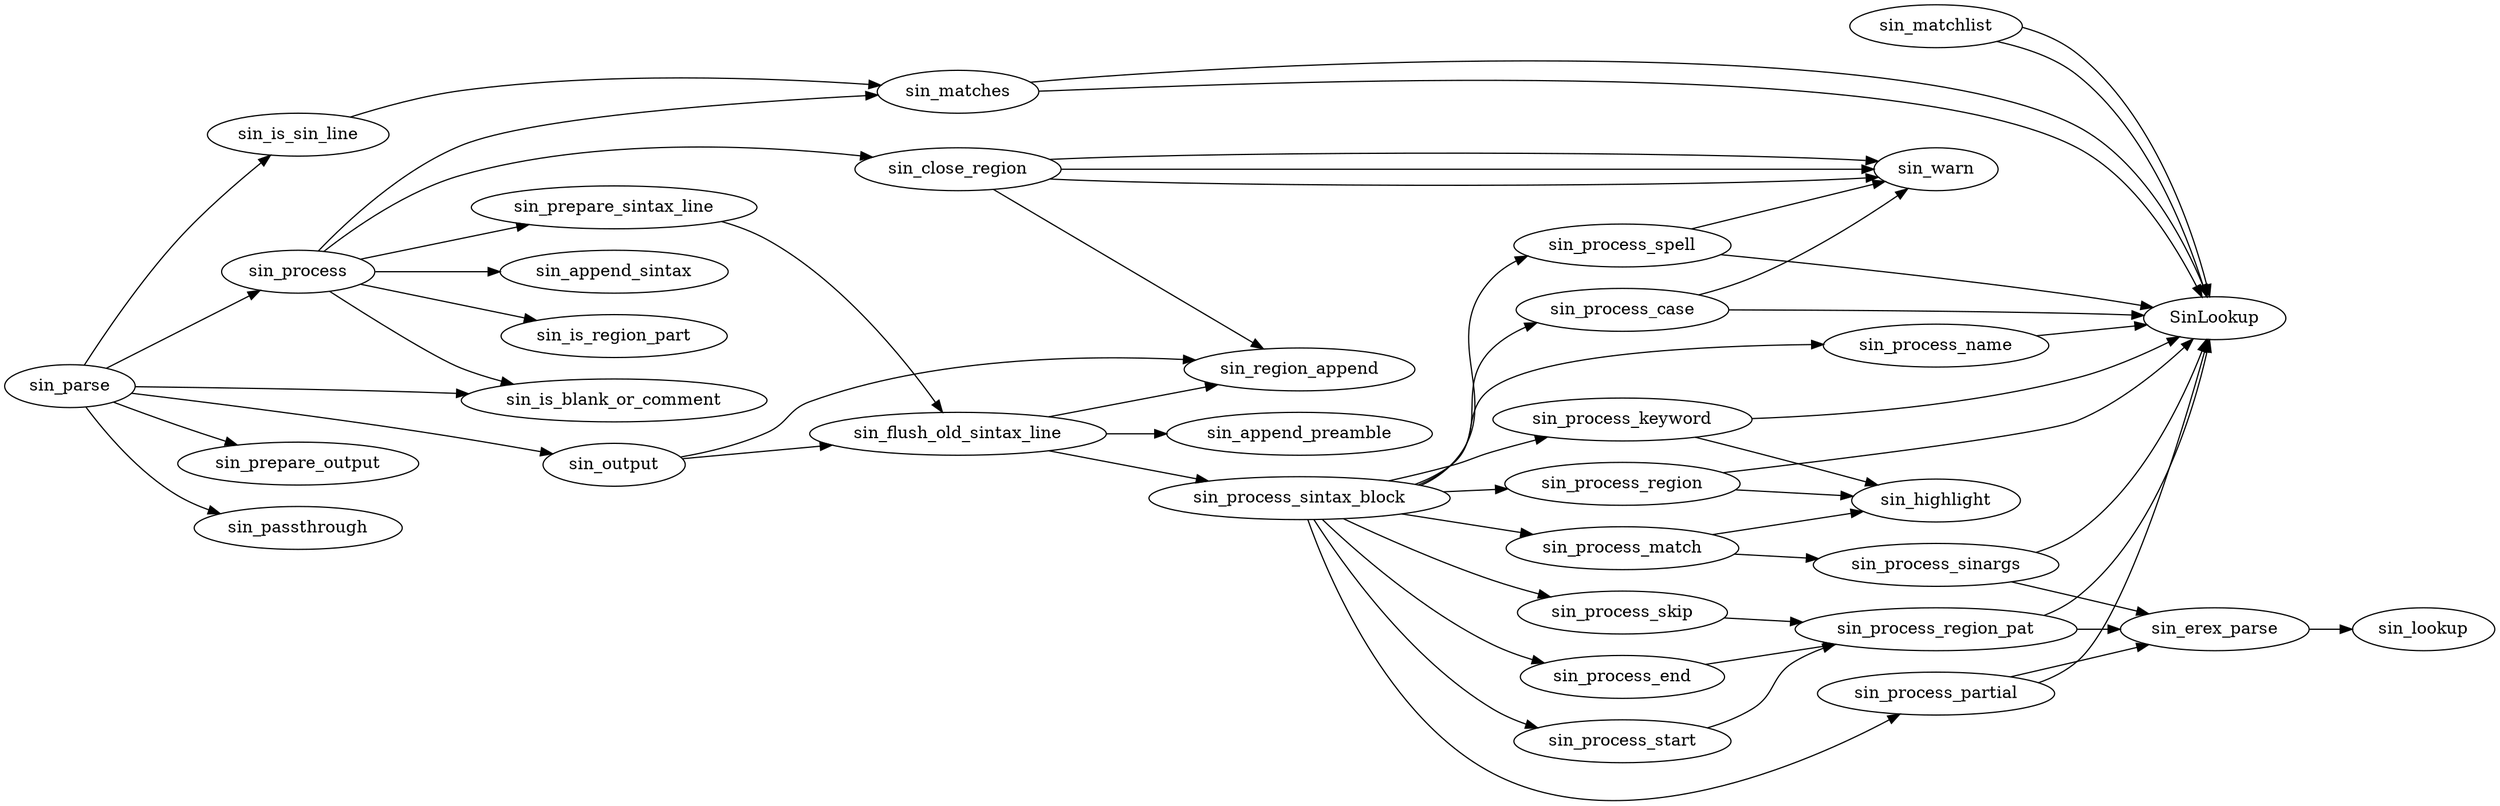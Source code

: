 digraph S {
  rankdir=LR
    SinLookup ;
    sin_append_sintax ;
    sin_append_preamble ;
    sin_close_region           ->  sin_warn;
    sin_close_region           ->  sin_warn;
    sin_close_region           ->  sin_warn;
    sin_close_region           ->  sin_region_append;
    sin_erex_parse             ->  sin_lookup;
    sin_flush_old_sintax_line  ->  sin_append_preamble;
    sin_flush_old_sintax_line  ->  sin_process_sintax_block;
    sin_flush_old_sintax_line  ->  sin_region_append;
    sin_highlight ;
    sin_is_blank_or_comment ;
    sin_is_region_part ;
    sin_is_sin_line            ->  sin_matches;
    sin_lookup ;
    sin_matches                ->  SinLookup;
    sin_matches                ->  SinLookup;
    sin_matchlist              ->  SinLookup;
    sin_matchlist              ->  SinLookup;
    sin_output                 ->  sin_flush_old_sintax_line;
    sin_output                 ->  sin_region_append;
    sin_parse                  ->  sin_prepare_output;
    sin_parse                  ->  sin_is_blank_or_comment;
    sin_parse                  ->  sin_is_sin_line;
    sin_parse                  ->  sin_passthrough;
    sin_parse                  ->  sin_process;
    sin_parse                  ->  sin_output;
    sin_passthrough ;
    sin_prepare_output ;
    sin_prepare_sintax_line    ->  sin_flush_old_sintax_line;
    sin_process                ->  sin_prepare_sintax_line;
    sin_process                ->  sin_is_region_part;
    sin_process                ->  sin_close_region;
    sin_process                ->  sin_matches;
    sin_process                ->  sin_is_blank_or_comment;
    sin_process                ->  sin_append_sintax;
    sin_process_case           ->  SinLookup;
    sin_process_case           ->  sin_warn;
    sin_process_end            ->  sin_process_region_pat;
    sin_process_keyword        ->  SinLookup;
    sin_process_keyword        ->  sin_highlight;
    sin_process_match          ->  sin_process_sinargs;
    sin_process_match          ->  sin_highlight;
    sin_process_name           ->  SinLookup;
    sin_process_partial        ->  SinLookup;
    sin_process_partial        ->  sin_erex_parse;
    sin_process_region         ->  SinLookup;
    sin_process_region         ->  sin_highlight;
    sin_process_region_pat     ->  SinLookup;
    sin_process_region_pat     ->  sin_erex_parse;
    sin_process_sinargs        ->  SinLookup;
    sin_process_sinargs        ->  sin_erex_parse;
    sin_process_sintax_block   ->  sin_process_name;
    sin_process_sintax_block   ->  sin_process_case;
    sin_process_sintax_block   ->  sin_process_spell;
    sin_process_sintax_block   ->  sin_process_keyword;
    sin_process_sintax_block   ->  sin_process_partial;
    sin_process_sintax_block   ->  sin_process_match;
    sin_process_sintax_block   ->  sin_process_region;
    sin_process_sintax_block   ->  sin_process_start;
    sin_process_sintax_block   ->  sin_process_skip;
    sin_process_sintax_block   ->  sin_process_end;
    sin_process_skip           ->  sin_process_region_pat;
    sin_process_spell          ->  SinLookup;
    sin_process_spell          ->  sin_warn;
    sin_process_start          ->  sin_process_region_pat;
    sin_region_append ;
    sin_warn ;
    }
